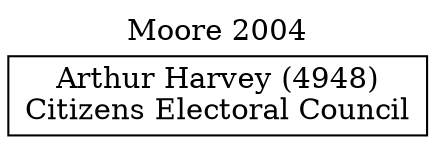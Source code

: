 // House preference flow
digraph "Arthur Harvey (4948)_Moore_2004" {
	graph [label="Moore 2004" labelloc=t mclimit=10]
	node [shape=box]
	"Arthur Harvey (4948)" [label="Arthur Harvey (4948)
Citizens Electoral Council"]
}
